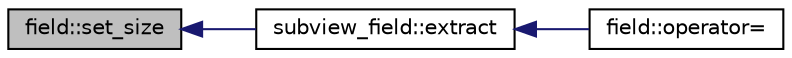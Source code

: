 digraph "field::set_size"
{
  edge [fontname="Helvetica",fontsize="10",labelfontname="Helvetica",labelfontsize="10"];
  node [fontname="Helvetica",fontsize="10",shape=record];
  rankdir="LR";
  Node1 [label="field::set_size",height=0.2,width=0.4,color="black", fillcolor="grey75", style="filled" fontcolor="black"];
  Node1 -> Node2 [dir="back",color="midnightblue",fontsize="10",style="solid",fontname="Helvetica"];
  Node2 [label="subview_field::extract",height=0.2,width=0.4,color="black", fillcolor="white", style="filled",URL="$group__subview__field.html#gaf25325b79bda05aa606604c63d650fbe",tooltip="X = Y.subfield(...)"];
  Node2 -> Node3 [dir="back",color="midnightblue",fontsize="10",style="solid",fontname="Helvetica"];
  Node3 [label="field::operator=",height=0.2,width=0.4,color="black", fillcolor="white", style="filled",URL="$group__field.html#ga467421e6c27727e23bcab0726d25d8cc",tooltip="construct a field from subview_field (e.g. construct a field from a delayed subfield operation)..."];
}
